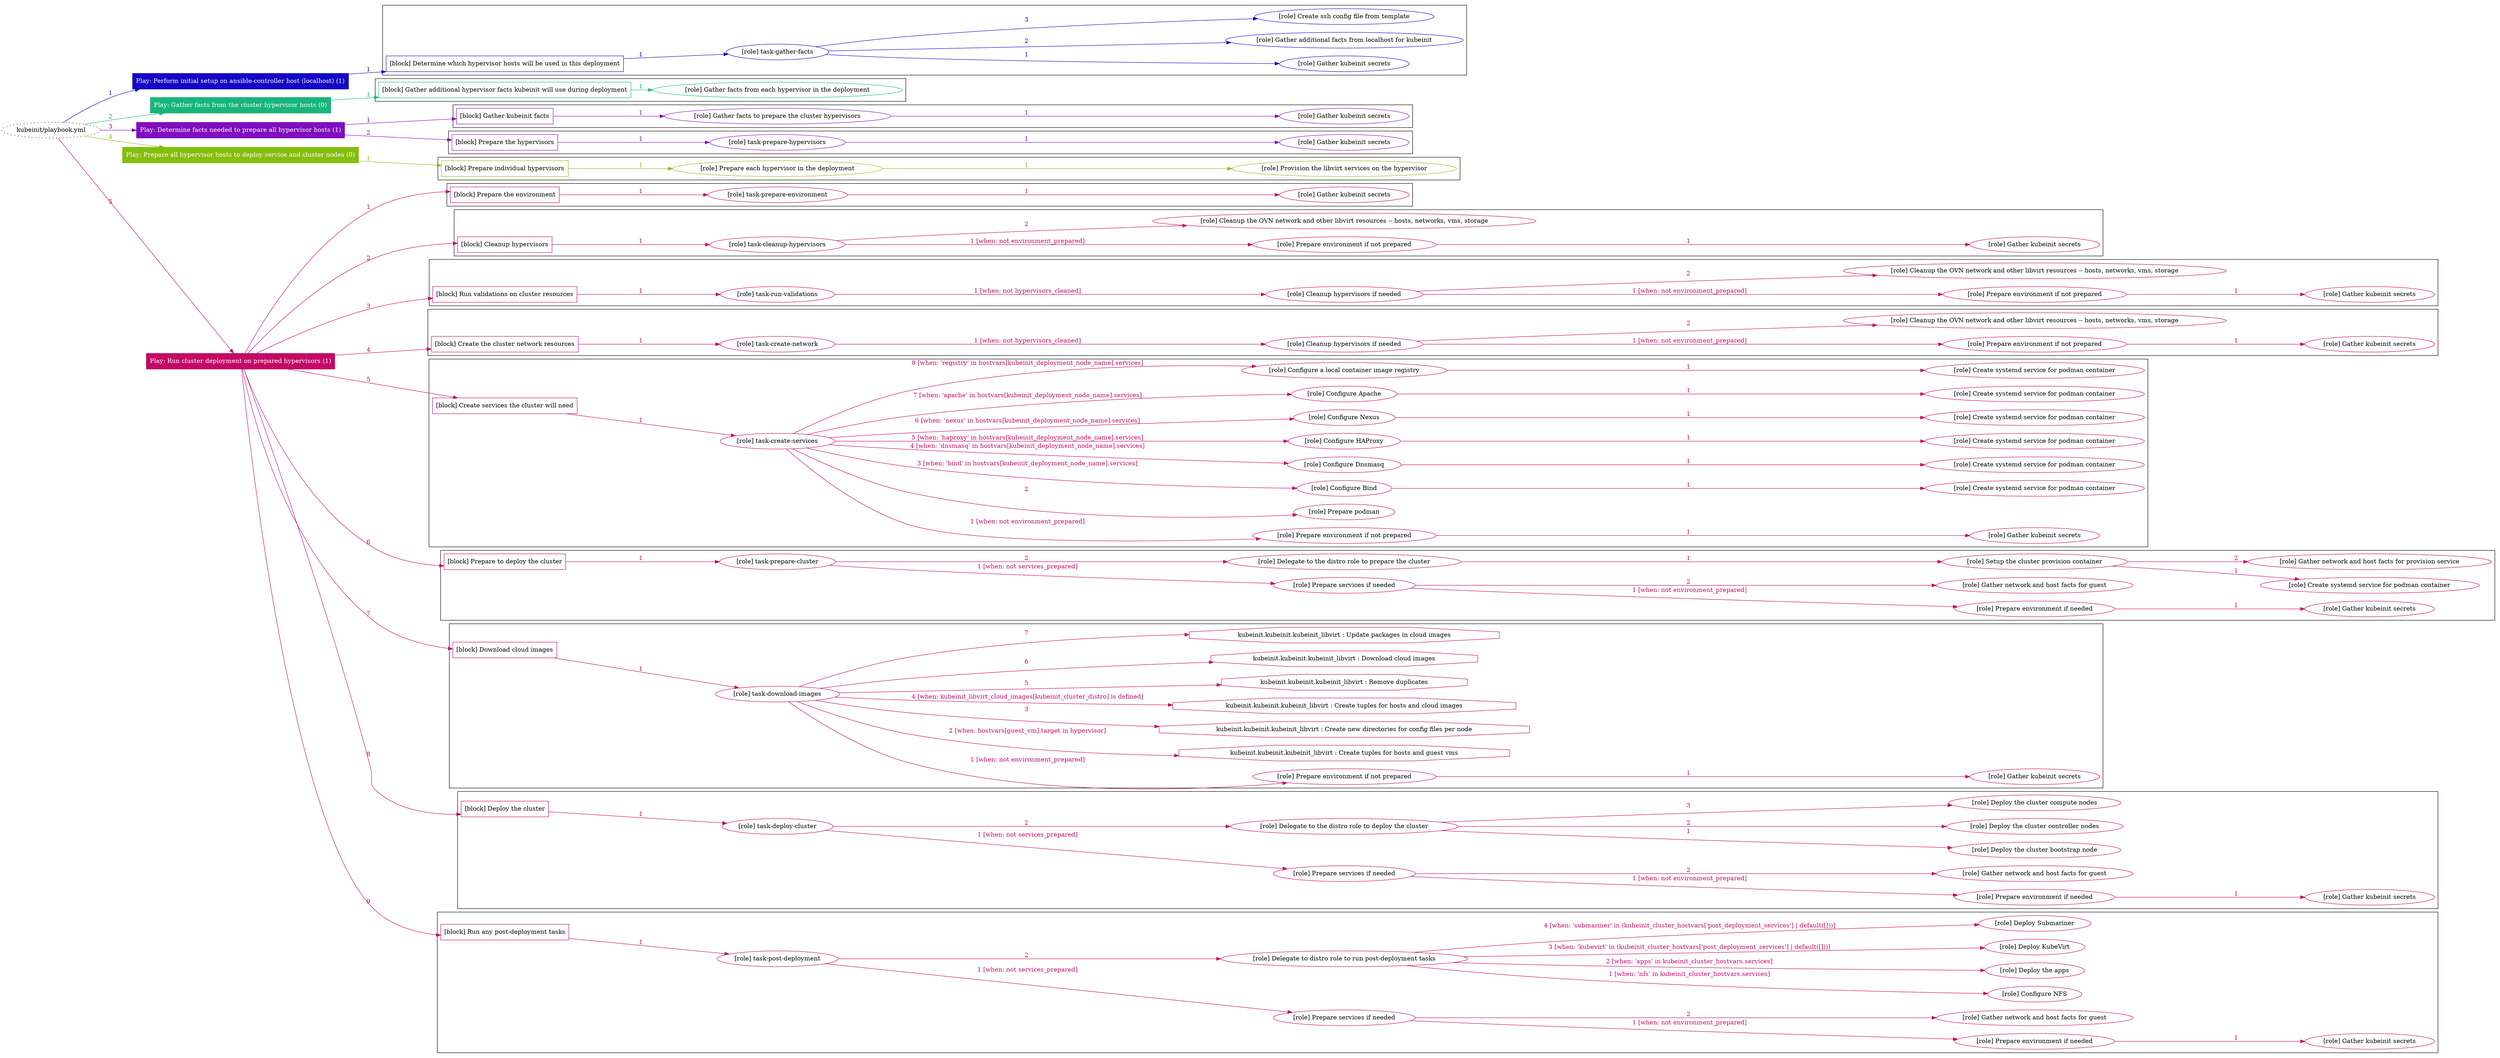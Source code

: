 digraph {
	graph [concentrate=true ordering=in rankdir=LR ratio=fill]
	edge [esep=5 sep=10]
	"kubeinit/playbook.yml" [URL="/home/runner/work/kubeinit/kubeinit/kubeinit/playbook.yml" id=playbook_40a19657 style=dotted]
	"kubeinit/playbook.yml" -> play_a4590451 [label="1 " color="#1207c5" fontcolor="#1207c5" id=edge_98bb81f8 labeltooltip="1 " tooltip="1 "]
	subgraph "Play: Perform initial setup on ansible-controller host (localhost) (1)" {
		play_a4590451 [label="Play: Perform initial setup on ansible-controller host (localhost) (1)" URL="/home/runner/work/kubeinit/kubeinit/kubeinit/playbook.yml" color="#1207c5" fontcolor="#ffffff" id=play_a4590451 shape=box style=filled tooltip=localhost]
		play_a4590451 -> block_a0f2fc9f [label=1 color="#1207c5" fontcolor="#1207c5" id=edge_ba34cebd labeltooltip=1 tooltip=1]
		subgraph cluster_block_a0f2fc9f {
			block_a0f2fc9f [label="[block] Determine which hypervisor hosts will be used in this deployment" URL="/home/runner/work/kubeinit/kubeinit/kubeinit/playbook.yml" color="#1207c5" id=block_a0f2fc9f labeltooltip="Determine which hypervisor hosts will be used in this deployment" shape=box tooltip="Determine which hypervisor hosts will be used in this deployment"]
			block_a0f2fc9f -> role_64688dc2 [label="1 " color="#1207c5" fontcolor="#1207c5" id=edge_9ceb36ce labeltooltip="1 " tooltip="1 "]
			subgraph "task-gather-facts" {
				role_64688dc2 [label="[role] task-gather-facts" URL="/home/runner/work/kubeinit/kubeinit/kubeinit/playbook.yml" color="#1207c5" id=role_64688dc2 tooltip="task-gather-facts"]
				role_64688dc2 -> role_5823ee56 [label="1 " color="#1207c5" fontcolor="#1207c5" id=edge_429eda4e labeltooltip="1 " tooltip="1 "]
				subgraph "Gather kubeinit secrets" {
					role_5823ee56 [label="[role] Gather kubeinit secrets" URL="/home/runner/.ansible/collections/ansible_collections/kubeinit/kubeinit/roles/kubeinit_prepare/tasks/build_hypervisors_group.yml" color="#1207c5" id=role_5823ee56 tooltip="Gather kubeinit secrets"]
				}
				role_64688dc2 -> role_ff05ad83 [label="2 " color="#1207c5" fontcolor="#1207c5" id=edge_1d941a3a labeltooltip="2 " tooltip="2 "]
				subgraph "Gather additional facts from localhost for kubeinit" {
					role_ff05ad83 [label="[role] Gather additional facts from localhost for kubeinit" URL="/home/runner/.ansible/collections/ansible_collections/kubeinit/kubeinit/roles/kubeinit_prepare/tasks/build_hypervisors_group.yml" color="#1207c5" id=role_ff05ad83 tooltip="Gather additional facts from localhost for kubeinit"]
				}
				role_64688dc2 -> role_20bbaef1 [label="3 " color="#1207c5" fontcolor="#1207c5" id=edge_65bd88c8 labeltooltip="3 " tooltip="3 "]
				subgraph "Create ssh config file from template" {
					role_20bbaef1 [label="[role] Create ssh config file from template" URL="/home/runner/.ansible/collections/ansible_collections/kubeinit/kubeinit/roles/kubeinit_prepare/tasks/build_hypervisors_group.yml" color="#1207c5" id=role_20bbaef1 tooltip="Create ssh config file from template"]
				}
			}
		}
	}
	"kubeinit/playbook.yml" -> play_74c18e89 [label="2 " color="#17b57b" fontcolor="#17b57b" id=edge_4fd3442b labeltooltip="2 " tooltip="2 "]
	subgraph "Play: Gather facts from the cluster hypervisor hosts (0)" {
		play_74c18e89 [label="Play: Gather facts from the cluster hypervisor hosts (0)" URL="/home/runner/work/kubeinit/kubeinit/kubeinit/playbook.yml" color="#17b57b" fontcolor="#ffffff" id=play_74c18e89 shape=box style=filled tooltip="Play: Gather facts from the cluster hypervisor hosts (0)"]
		play_74c18e89 -> block_4e9622eb [label=1 color="#17b57b" fontcolor="#17b57b" id=edge_e76629cf labeltooltip=1 tooltip=1]
		subgraph cluster_block_4e9622eb {
			block_4e9622eb [label="[block] Gather additional hypervisor facts kubeinit will use during deployment" URL="/home/runner/work/kubeinit/kubeinit/kubeinit/playbook.yml" color="#17b57b" id=block_4e9622eb labeltooltip="Gather additional hypervisor facts kubeinit will use during deployment" shape=box tooltip="Gather additional hypervisor facts kubeinit will use during deployment"]
			block_4e9622eb -> role_5277b201 [label="1 " color="#17b57b" fontcolor="#17b57b" id=edge_48d8f8b7 labeltooltip="1 " tooltip="1 "]
			subgraph "Gather facts from each hypervisor in the deployment" {
				role_5277b201 [label="[role] Gather facts from each hypervisor in the deployment" URL="/home/runner/work/kubeinit/kubeinit/kubeinit/playbook.yml" color="#17b57b" id=role_5277b201 tooltip="Gather facts from each hypervisor in the deployment"]
			}
		}
	}
	"kubeinit/playbook.yml" -> play_ce7a74df [label="3 " color="#7f0ebe" fontcolor="#7f0ebe" id=edge_f40573b5 labeltooltip="3 " tooltip="3 "]
	subgraph "Play: Determine facts needed to prepare all hypervisor hosts (1)" {
		play_ce7a74df [label="Play: Determine facts needed to prepare all hypervisor hosts (1)" URL="/home/runner/work/kubeinit/kubeinit/kubeinit/playbook.yml" color="#7f0ebe" fontcolor="#ffffff" id=play_ce7a74df shape=box style=filled tooltip=localhost]
		play_ce7a74df -> block_518c8d86 [label=1 color="#7f0ebe" fontcolor="#7f0ebe" id=edge_8ac1da9c labeltooltip=1 tooltip=1]
		subgraph cluster_block_518c8d86 {
			block_518c8d86 [label="[block] Gather kubeinit facts" URL="/home/runner/work/kubeinit/kubeinit/kubeinit/playbook.yml" color="#7f0ebe" id=block_518c8d86 labeltooltip="Gather kubeinit facts" shape=box tooltip="Gather kubeinit facts"]
			block_518c8d86 -> role_cee9851c [label="1 " color="#7f0ebe" fontcolor="#7f0ebe" id=edge_8a1cfc3e labeltooltip="1 " tooltip="1 "]
			subgraph "Gather facts to prepare the cluster hypervisors" {
				role_cee9851c [label="[role] Gather facts to prepare the cluster hypervisors" URL="/home/runner/work/kubeinit/kubeinit/kubeinit/playbook.yml" color="#7f0ebe" id=role_cee9851c tooltip="Gather facts to prepare the cluster hypervisors"]
				role_cee9851c -> role_165a0940 [label="1 " color="#7f0ebe" fontcolor="#7f0ebe" id=edge_57f91fa6 labeltooltip="1 " tooltip="1 "]
				subgraph "Gather kubeinit secrets" {
					role_165a0940 [label="[role] Gather kubeinit secrets" URL="/home/runner/.ansible/collections/ansible_collections/kubeinit/kubeinit/roles/kubeinit_prepare/tasks/gather_kubeinit_facts.yml" color="#7f0ebe" id=role_165a0940 tooltip="Gather kubeinit secrets"]
				}
			}
		}
		play_ce7a74df -> block_7d7844c1 [label=2 color="#7f0ebe" fontcolor="#7f0ebe" id=edge_8c52a275 labeltooltip=2 tooltip=2]
		subgraph cluster_block_7d7844c1 {
			block_7d7844c1 [label="[block] Prepare the hypervisors" URL="/home/runner/work/kubeinit/kubeinit/kubeinit/playbook.yml" color="#7f0ebe" id=block_7d7844c1 labeltooltip="Prepare the hypervisors" shape=box tooltip="Prepare the hypervisors"]
			block_7d7844c1 -> role_4efb8c16 [label="1 " color="#7f0ebe" fontcolor="#7f0ebe" id=edge_7ca2c74a labeltooltip="1 " tooltip="1 "]
			subgraph "task-prepare-hypervisors" {
				role_4efb8c16 [label="[role] task-prepare-hypervisors" URL="/home/runner/work/kubeinit/kubeinit/kubeinit/playbook.yml" color="#7f0ebe" id=role_4efb8c16 tooltip="task-prepare-hypervisors"]
				role_4efb8c16 -> role_5e6b4a0e [label="1 " color="#7f0ebe" fontcolor="#7f0ebe" id=edge_4d1426db labeltooltip="1 " tooltip="1 "]
				subgraph "Gather kubeinit secrets" {
					role_5e6b4a0e [label="[role] Gather kubeinit secrets" URL="/home/runner/.ansible/collections/ansible_collections/kubeinit/kubeinit/roles/kubeinit_prepare/tasks/gather_kubeinit_facts.yml" color="#7f0ebe" id=role_5e6b4a0e tooltip="Gather kubeinit secrets"]
				}
			}
		}
	}
	"kubeinit/playbook.yml" -> play_1cf62ae7 [label="4 " color="#85be0e" fontcolor="#85be0e" id=edge_cde757fa labeltooltip="4 " tooltip="4 "]
	subgraph "Play: Prepare all hypervisor hosts to deploy service and cluster nodes (0)" {
		play_1cf62ae7 [label="Play: Prepare all hypervisor hosts to deploy service and cluster nodes (0)" URL="/home/runner/work/kubeinit/kubeinit/kubeinit/playbook.yml" color="#85be0e" fontcolor="#ffffff" id=play_1cf62ae7 shape=box style=filled tooltip="Play: Prepare all hypervisor hosts to deploy service and cluster nodes (0)"]
		play_1cf62ae7 -> block_f5ca9b67 [label=1 color="#85be0e" fontcolor="#85be0e" id=edge_e6a75785 labeltooltip=1 tooltip=1]
		subgraph cluster_block_f5ca9b67 {
			block_f5ca9b67 [label="[block] Prepare individual hypervisors" URL="/home/runner/work/kubeinit/kubeinit/kubeinit/playbook.yml" color="#85be0e" id=block_f5ca9b67 labeltooltip="Prepare individual hypervisors" shape=box tooltip="Prepare individual hypervisors"]
			block_f5ca9b67 -> role_ba8c7760 [label="1 " color="#85be0e" fontcolor="#85be0e" id=edge_fcf71685 labeltooltip="1 " tooltip="1 "]
			subgraph "Prepare each hypervisor in the deployment" {
				role_ba8c7760 [label="[role] Prepare each hypervisor in the deployment" URL="/home/runner/work/kubeinit/kubeinit/kubeinit/playbook.yml" color="#85be0e" id=role_ba8c7760 tooltip="Prepare each hypervisor in the deployment"]
				role_ba8c7760 -> role_6b3df9b4 [label="1 " color="#85be0e" fontcolor="#85be0e" id=edge_4ff3c06d labeltooltip="1 " tooltip="1 "]
				subgraph "Provision the libvirt services on the hypervisor" {
					role_6b3df9b4 [label="[role] Provision the libvirt services on the hypervisor" URL="/home/runner/.ansible/collections/ansible_collections/kubeinit/kubeinit/roles/kubeinit_prepare/tasks/prepare_hypervisor.yml" color="#85be0e" id=role_6b3df9b4 tooltip="Provision the libvirt services on the hypervisor"]
				}
			}
		}
	}
	"kubeinit/playbook.yml" -> play_96d99c3e [label="5 " color="#c30966" fontcolor="#c30966" id=edge_a66164e7 labeltooltip="5 " tooltip="5 "]
	subgraph "Play: Run cluster deployment on prepared hypervisors (1)" {
		play_96d99c3e [label="Play: Run cluster deployment on prepared hypervisors (1)" URL="/home/runner/work/kubeinit/kubeinit/kubeinit/playbook.yml" color="#c30966" fontcolor="#ffffff" id=play_96d99c3e shape=box style=filled tooltip=localhost]
		play_96d99c3e -> block_6736d659 [label=1 color="#c30966" fontcolor="#c30966" id=edge_9b464122 labeltooltip=1 tooltip=1]
		subgraph cluster_block_6736d659 {
			block_6736d659 [label="[block] Prepare the environment" URL="/home/runner/work/kubeinit/kubeinit/kubeinit/playbook.yml" color="#c30966" id=block_6736d659 labeltooltip="Prepare the environment" shape=box tooltip="Prepare the environment"]
			block_6736d659 -> role_92f45354 [label="1 " color="#c30966" fontcolor="#c30966" id=edge_4bc0bd87 labeltooltip="1 " tooltip="1 "]
			subgraph "task-prepare-environment" {
				role_92f45354 [label="[role] task-prepare-environment" URL="/home/runner/work/kubeinit/kubeinit/kubeinit/playbook.yml" color="#c30966" id=role_92f45354 tooltip="task-prepare-environment"]
				role_92f45354 -> role_33265828 [label="1 " color="#c30966" fontcolor="#c30966" id=edge_3667984e labeltooltip="1 " tooltip="1 "]
				subgraph "Gather kubeinit secrets" {
					role_33265828 [label="[role] Gather kubeinit secrets" URL="/home/runner/.ansible/collections/ansible_collections/kubeinit/kubeinit/roles/kubeinit_prepare/tasks/gather_kubeinit_facts.yml" color="#c30966" id=role_33265828 tooltip="Gather kubeinit secrets"]
				}
			}
		}
		play_96d99c3e -> block_1da5608f [label=2 color="#c30966" fontcolor="#c30966" id=edge_3a3b8abc labeltooltip=2 tooltip=2]
		subgraph cluster_block_1da5608f {
			block_1da5608f [label="[block] Cleanup hypervisors" URL="/home/runner/work/kubeinit/kubeinit/kubeinit/playbook.yml" color="#c30966" id=block_1da5608f labeltooltip="Cleanup hypervisors" shape=box tooltip="Cleanup hypervisors"]
			block_1da5608f -> role_b8e6d13c [label="1 " color="#c30966" fontcolor="#c30966" id=edge_0697c66f labeltooltip="1 " tooltip="1 "]
			subgraph "task-cleanup-hypervisors" {
				role_b8e6d13c [label="[role] task-cleanup-hypervisors" URL="/home/runner/work/kubeinit/kubeinit/kubeinit/playbook.yml" color="#c30966" id=role_b8e6d13c tooltip="task-cleanup-hypervisors"]
				role_b8e6d13c -> role_2ba16ca2 [label="1 [when: not environment_prepared]" color="#c30966" fontcolor="#c30966" id=edge_59f3e466 labeltooltip="1 [when: not environment_prepared]" tooltip="1 [when: not environment_prepared]"]
				subgraph "Prepare environment if not prepared" {
					role_2ba16ca2 [label="[role] Prepare environment if not prepared" URL="/home/runner/.ansible/collections/ansible_collections/kubeinit/kubeinit/roles/kubeinit_prepare/tasks/cleanup_hypervisors.yml" color="#c30966" id=role_2ba16ca2 tooltip="Prepare environment if not prepared"]
					role_2ba16ca2 -> role_8222f141 [label="1 " color="#c30966" fontcolor="#c30966" id=edge_18b02a9b labeltooltip="1 " tooltip="1 "]
					subgraph "Gather kubeinit secrets" {
						role_8222f141 [label="[role] Gather kubeinit secrets" URL="/home/runner/.ansible/collections/ansible_collections/kubeinit/kubeinit/roles/kubeinit_prepare/tasks/gather_kubeinit_facts.yml" color="#c30966" id=role_8222f141 tooltip="Gather kubeinit secrets"]
					}
				}
				role_b8e6d13c -> role_bad69d72 [label="2 " color="#c30966" fontcolor="#c30966" id=edge_384c064e labeltooltip="2 " tooltip="2 "]
				subgraph "Cleanup the OVN network and other libvirt resources -- hosts, networks, vms, storage" {
					role_bad69d72 [label="[role] Cleanup the OVN network and other libvirt resources -- hosts, networks, vms, storage" URL="/home/runner/.ansible/collections/ansible_collections/kubeinit/kubeinit/roles/kubeinit_prepare/tasks/cleanup_hypervisors.yml" color="#c30966" id=role_bad69d72 tooltip="Cleanup the OVN network and other libvirt resources -- hosts, networks, vms, storage"]
				}
			}
		}
		play_96d99c3e -> block_d6525749 [label=3 color="#c30966" fontcolor="#c30966" id=edge_0990f50e labeltooltip=3 tooltip=3]
		subgraph cluster_block_d6525749 {
			block_d6525749 [label="[block] Run validations on cluster resources" URL="/home/runner/work/kubeinit/kubeinit/kubeinit/playbook.yml" color="#c30966" id=block_d6525749 labeltooltip="Run validations on cluster resources" shape=box tooltip="Run validations on cluster resources"]
			block_d6525749 -> role_b780c9b9 [label="1 " color="#c30966" fontcolor="#c30966" id=edge_a34b78b6 labeltooltip="1 " tooltip="1 "]
			subgraph "task-run-validations" {
				role_b780c9b9 [label="[role] task-run-validations" URL="/home/runner/work/kubeinit/kubeinit/kubeinit/playbook.yml" color="#c30966" id=role_b780c9b9 tooltip="task-run-validations"]
				role_b780c9b9 -> role_40e3533f [label="1 [when: not hypervisors_cleaned]" color="#c30966" fontcolor="#c30966" id=edge_08fc2dd5 labeltooltip="1 [when: not hypervisors_cleaned]" tooltip="1 [when: not hypervisors_cleaned]"]
				subgraph "Cleanup hypervisors if needed" {
					role_40e3533f [label="[role] Cleanup hypervisors if needed" URL="/home/runner/.ansible/collections/ansible_collections/kubeinit/kubeinit/roles/kubeinit_validations/tasks/main.yml" color="#c30966" id=role_40e3533f tooltip="Cleanup hypervisors if needed"]
					role_40e3533f -> role_dc96c1a4 [label="1 [when: not environment_prepared]" color="#c30966" fontcolor="#c30966" id=edge_eccd8810 labeltooltip="1 [when: not environment_prepared]" tooltip="1 [when: not environment_prepared]"]
					subgraph "Prepare environment if not prepared" {
						role_dc96c1a4 [label="[role] Prepare environment if not prepared" URL="/home/runner/.ansible/collections/ansible_collections/kubeinit/kubeinit/roles/kubeinit_prepare/tasks/cleanup_hypervisors.yml" color="#c30966" id=role_dc96c1a4 tooltip="Prepare environment if not prepared"]
						role_dc96c1a4 -> role_45f1cf90 [label="1 " color="#c30966" fontcolor="#c30966" id=edge_e8eb18d0 labeltooltip="1 " tooltip="1 "]
						subgraph "Gather kubeinit secrets" {
							role_45f1cf90 [label="[role] Gather kubeinit secrets" URL="/home/runner/.ansible/collections/ansible_collections/kubeinit/kubeinit/roles/kubeinit_prepare/tasks/gather_kubeinit_facts.yml" color="#c30966" id=role_45f1cf90 tooltip="Gather kubeinit secrets"]
						}
					}
					role_40e3533f -> role_782c6349 [label="2 " color="#c30966" fontcolor="#c30966" id=edge_8ab277b1 labeltooltip="2 " tooltip="2 "]
					subgraph "Cleanup the OVN network and other libvirt resources -- hosts, networks, vms, storage" {
						role_782c6349 [label="[role] Cleanup the OVN network and other libvirt resources -- hosts, networks, vms, storage" URL="/home/runner/.ansible/collections/ansible_collections/kubeinit/kubeinit/roles/kubeinit_prepare/tasks/cleanup_hypervisors.yml" color="#c30966" id=role_782c6349 tooltip="Cleanup the OVN network and other libvirt resources -- hosts, networks, vms, storage"]
					}
				}
			}
		}
		play_96d99c3e -> block_a2f14c55 [label=4 color="#c30966" fontcolor="#c30966" id=edge_554e8835 labeltooltip=4 tooltip=4]
		subgraph cluster_block_a2f14c55 {
			block_a2f14c55 [label="[block] Create the cluster network resources" URL="/home/runner/work/kubeinit/kubeinit/kubeinit/playbook.yml" color="#c30966" id=block_a2f14c55 labeltooltip="Create the cluster network resources" shape=box tooltip="Create the cluster network resources"]
			block_a2f14c55 -> role_c4bdb9d6 [label="1 " color="#c30966" fontcolor="#c30966" id=edge_340e3985 labeltooltip="1 " tooltip="1 "]
			subgraph "task-create-network" {
				role_c4bdb9d6 [label="[role] task-create-network" URL="/home/runner/work/kubeinit/kubeinit/kubeinit/playbook.yml" color="#c30966" id=role_c4bdb9d6 tooltip="task-create-network"]
				role_c4bdb9d6 -> role_44ff40bd [label="1 [when: not hypervisors_cleaned]" color="#c30966" fontcolor="#c30966" id=edge_1cd27ce3 labeltooltip="1 [when: not hypervisors_cleaned]" tooltip="1 [when: not hypervisors_cleaned]"]
				subgraph "Cleanup hypervisors if needed" {
					role_44ff40bd [label="[role] Cleanup hypervisors if needed" URL="/home/runner/.ansible/collections/ansible_collections/kubeinit/kubeinit/roles/kubeinit_libvirt/tasks/create_network.yml" color="#c30966" id=role_44ff40bd tooltip="Cleanup hypervisors if needed"]
					role_44ff40bd -> role_dc359783 [label="1 [when: not environment_prepared]" color="#c30966" fontcolor="#c30966" id=edge_88a5b5c5 labeltooltip="1 [when: not environment_prepared]" tooltip="1 [when: not environment_prepared]"]
					subgraph "Prepare environment if not prepared" {
						role_dc359783 [label="[role] Prepare environment if not prepared" URL="/home/runner/.ansible/collections/ansible_collections/kubeinit/kubeinit/roles/kubeinit_prepare/tasks/cleanup_hypervisors.yml" color="#c30966" id=role_dc359783 tooltip="Prepare environment if not prepared"]
						role_dc359783 -> role_e64c6870 [label="1 " color="#c30966" fontcolor="#c30966" id=edge_3751e199 labeltooltip="1 " tooltip="1 "]
						subgraph "Gather kubeinit secrets" {
							role_e64c6870 [label="[role] Gather kubeinit secrets" URL="/home/runner/.ansible/collections/ansible_collections/kubeinit/kubeinit/roles/kubeinit_prepare/tasks/gather_kubeinit_facts.yml" color="#c30966" id=role_e64c6870 tooltip="Gather kubeinit secrets"]
						}
					}
					role_44ff40bd -> role_af5946c8 [label="2 " color="#c30966" fontcolor="#c30966" id=edge_9e676c72 labeltooltip="2 " tooltip="2 "]
					subgraph "Cleanup the OVN network and other libvirt resources -- hosts, networks, vms, storage" {
						role_af5946c8 [label="[role] Cleanup the OVN network and other libvirt resources -- hosts, networks, vms, storage" URL="/home/runner/.ansible/collections/ansible_collections/kubeinit/kubeinit/roles/kubeinit_prepare/tasks/cleanup_hypervisors.yml" color="#c30966" id=role_af5946c8 tooltip="Cleanup the OVN network and other libvirt resources -- hosts, networks, vms, storage"]
					}
				}
			}
		}
		play_96d99c3e -> block_9326b50c [label=5 color="#c30966" fontcolor="#c30966" id=edge_6926548f labeltooltip=5 tooltip=5]
		subgraph cluster_block_9326b50c {
			block_9326b50c [label="[block] Create services the cluster will need" URL="/home/runner/work/kubeinit/kubeinit/kubeinit/playbook.yml" color="#c30966" id=block_9326b50c labeltooltip="Create services the cluster will need" shape=box tooltip="Create services the cluster will need"]
			block_9326b50c -> role_5de7a893 [label="1 " color="#c30966" fontcolor="#c30966" id=edge_0e09011a labeltooltip="1 " tooltip="1 "]
			subgraph "task-create-services" {
				role_5de7a893 [label="[role] task-create-services" URL="/home/runner/work/kubeinit/kubeinit/kubeinit/playbook.yml" color="#c30966" id=role_5de7a893 tooltip="task-create-services"]
				role_5de7a893 -> role_53c57b32 [label="1 [when: not environment_prepared]" color="#c30966" fontcolor="#c30966" id=edge_405e88f2 labeltooltip="1 [when: not environment_prepared]" tooltip="1 [when: not environment_prepared]"]
				subgraph "Prepare environment if not prepared" {
					role_53c57b32 [label="[role] Prepare environment if not prepared" URL="/home/runner/.ansible/collections/ansible_collections/kubeinit/kubeinit/roles/kubeinit_services/tasks/main.yml" color="#c30966" id=role_53c57b32 tooltip="Prepare environment if not prepared"]
					role_53c57b32 -> role_bc9298c4 [label="1 " color="#c30966" fontcolor="#c30966" id=edge_5600eb8e labeltooltip="1 " tooltip="1 "]
					subgraph "Gather kubeinit secrets" {
						role_bc9298c4 [label="[role] Gather kubeinit secrets" URL="/home/runner/.ansible/collections/ansible_collections/kubeinit/kubeinit/roles/kubeinit_prepare/tasks/gather_kubeinit_facts.yml" color="#c30966" id=role_bc9298c4 tooltip="Gather kubeinit secrets"]
					}
				}
				role_5de7a893 -> role_e96b7929 [label="2 " color="#c30966" fontcolor="#c30966" id=edge_758f724d labeltooltip="2 " tooltip="2 "]
				subgraph "Prepare podman" {
					role_e96b7929 [label="[role] Prepare podman" URL="/home/runner/.ansible/collections/ansible_collections/kubeinit/kubeinit/roles/kubeinit_services/tasks/00_create_service_pod.yml" color="#c30966" id=role_e96b7929 tooltip="Prepare podman"]
				}
				role_5de7a893 -> role_2cbb51da [label="3 [when: 'bind' in hostvars[kubeinit_deployment_node_name].services]" color="#c30966" fontcolor="#c30966" id=edge_7563b9df labeltooltip="3 [when: 'bind' in hostvars[kubeinit_deployment_node_name].services]" tooltip="3 [when: 'bind' in hostvars[kubeinit_deployment_node_name].services]"]
				subgraph "Configure Bind" {
					role_2cbb51da [label="[role] Configure Bind" URL="/home/runner/.ansible/collections/ansible_collections/kubeinit/kubeinit/roles/kubeinit_services/tasks/start_services_containers.yml" color="#c30966" id=role_2cbb51da tooltip="Configure Bind"]
					role_2cbb51da -> role_dd085259 [label="1 " color="#c30966" fontcolor="#c30966" id=edge_96e43d64 labeltooltip="1 " tooltip="1 "]
					subgraph "Create systemd service for podman container" {
						role_dd085259 [label="[role] Create systemd service for podman container" URL="/home/runner/.ansible/collections/ansible_collections/kubeinit/kubeinit/roles/kubeinit_bind/tasks/main.yml" color="#c30966" id=role_dd085259 tooltip="Create systemd service for podman container"]
					}
				}
				role_5de7a893 -> role_cd5675fc [label="4 [when: 'dnsmasq' in hostvars[kubeinit_deployment_node_name].services]" color="#c30966" fontcolor="#c30966" id=edge_cb4d78e1 labeltooltip="4 [when: 'dnsmasq' in hostvars[kubeinit_deployment_node_name].services]" tooltip="4 [when: 'dnsmasq' in hostvars[kubeinit_deployment_node_name].services]"]
				subgraph "Configure Dnsmasq" {
					role_cd5675fc [label="[role] Configure Dnsmasq" URL="/home/runner/.ansible/collections/ansible_collections/kubeinit/kubeinit/roles/kubeinit_services/tasks/start_services_containers.yml" color="#c30966" id=role_cd5675fc tooltip="Configure Dnsmasq"]
					role_cd5675fc -> role_f7a49485 [label="1 " color="#c30966" fontcolor="#c30966" id=edge_a2ea1186 labeltooltip="1 " tooltip="1 "]
					subgraph "Create systemd service for podman container" {
						role_f7a49485 [label="[role] Create systemd service for podman container" URL="/home/runner/.ansible/collections/ansible_collections/kubeinit/kubeinit/roles/kubeinit_dnsmasq/tasks/main.yml" color="#c30966" id=role_f7a49485 tooltip="Create systemd service for podman container"]
					}
				}
				role_5de7a893 -> role_db52d72d [label="5 [when: 'haproxy' in hostvars[kubeinit_deployment_node_name].services]" color="#c30966" fontcolor="#c30966" id=edge_4e15e54f labeltooltip="5 [when: 'haproxy' in hostvars[kubeinit_deployment_node_name].services]" tooltip="5 [when: 'haproxy' in hostvars[kubeinit_deployment_node_name].services]"]
				subgraph "Configure HAProxy" {
					role_db52d72d [label="[role] Configure HAProxy" URL="/home/runner/.ansible/collections/ansible_collections/kubeinit/kubeinit/roles/kubeinit_services/tasks/start_services_containers.yml" color="#c30966" id=role_db52d72d tooltip="Configure HAProxy"]
					role_db52d72d -> role_774db8de [label="1 " color="#c30966" fontcolor="#c30966" id=edge_a53da5e1 labeltooltip="1 " tooltip="1 "]
					subgraph "Create systemd service for podman container" {
						role_774db8de [label="[role] Create systemd service for podman container" URL="/home/runner/.ansible/collections/ansible_collections/kubeinit/kubeinit/roles/kubeinit_haproxy/tasks/main.yml" color="#c30966" id=role_774db8de tooltip="Create systemd service for podman container"]
					}
				}
				role_5de7a893 -> role_588d5acc [label="6 [when: 'nexus' in hostvars[kubeinit_deployment_node_name].services]" color="#c30966" fontcolor="#c30966" id=edge_3bc3916a labeltooltip="6 [when: 'nexus' in hostvars[kubeinit_deployment_node_name].services]" tooltip="6 [when: 'nexus' in hostvars[kubeinit_deployment_node_name].services]"]
				subgraph "Configure Nexus" {
					role_588d5acc [label="[role] Configure Nexus" URL="/home/runner/.ansible/collections/ansible_collections/kubeinit/kubeinit/roles/kubeinit_services/tasks/start_services_containers.yml" color="#c30966" id=role_588d5acc tooltip="Configure Nexus"]
					role_588d5acc -> role_5cc21962 [label="1 " color="#c30966" fontcolor="#c30966" id=edge_0e688407 labeltooltip="1 " tooltip="1 "]
					subgraph "Create systemd service for podman container" {
						role_5cc21962 [label="[role] Create systemd service for podman container" URL="/home/runner/.ansible/collections/ansible_collections/kubeinit/kubeinit/roles/kubeinit_nexus/tasks/main.yml" color="#c30966" id=role_5cc21962 tooltip="Create systemd service for podman container"]
					}
				}
				role_5de7a893 -> role_cada319b [label="7 [when: 'apache' in hostvars[kubeinit_deployment_node_name].services]" color="#c30966" fontcolor="#c30966" id=edge_4938657b labeltooltip="7 [when: 'apache' in hostvars[kubeinit_deployment_node_name].services]" tooltip="7 [when: 'apache' in hostvars[kubeinit_deployment_node_name].services]"]
				subgraph "Configure Apache" {
					role_cada319b [label="[role] Configure Apache" URL="/home/runner/.ansible/collections/ansible_collections/kubeinit/kubeinit/roles/kubeinit_services/tasks/start_services_containers.yml" color="#c30966" id=role_cada319b tooltip="Configure Apache"]
					role_cada319b -> role_20abc5ca [label="1 " color="#c30966" fontcolor="#c30966" id=edge_a4b30cd1 labeltooltip="1 " tooltip="1 "]
					subgraph "Create systemd service for podman container" {
						role_20abc5ca [label="[role] Create systemd service for podman container" URL="/home/runner/.ansible/collections/ansible_collections/kubeinit/kubeinit/roles/kubeinit_apache/tasks/main.yml" color="#c30966" id=role_20abc5ca tooltip="Create systemd service for podman container"]
					}
				}
				role_5de7a893 -> role_312d5e7d [label="8 [when: 'registry' in hostvars[kubeinit_deployment_node_name].services]" color="#c30966" fontcolor="#c30966" id=edge_19246d0c labeltooltip="8 [when: 'registry' in hostvars[kubeinit_deployment_node_name].services]" tooltip="8 [when: 'registry' in hostvars[kubeinit_deployment_node_name].services]"]
				subgraph "Configure a local container image registry" {
					role_312d5e7d [label="[role] Configure a local container image registry" URL="/home/runner/.ansible/collections/ansible_collections/kubeinit/kubeinit/roles/kubeinit_services/tasks/start_services_containers.yml" color="#c30966" id=role_312d5e7d tooltip="Configure a local container image registry"]
					role_312d5e7d -> role_c99c974f [label="1 " color="#c30966" fontcolor="#c30966" id=edge_aa74e263 labeltooltip="1 " tooltip="1 "]
					subgraph "Create systemd service for podman container" {
						role_c99c974f [label="[role] Create systemd service for podman container" URL="/home/runner/.ansible/collections/ansible_collections/kubeinit/kubeinit/roles/kubeinit_registry/tasks/main.yml" color="#c30966" id=role_c99c974f tooltip="Create systemd service for podman container"]
					}
				}
			}
		}
		play_96d99c3e -> block_27c4ecd9 [label=6 color="#c30966" fontcolor="#c30966" id=edge_a6dd493e labeltooltip=6 tooltip=6]
		subgraph cluster_block_27c4ecd9 {
			block_27c4ecd9 [label="[block] Prepare to deploy the cluster" URL="/home/runner/work/kubeinit/kubeinit/kubeinit/playbook.yml" color="#c30966" id=block_27c4ecd9 labeltooltip="Prepare to deploy the cluster" shape=box tooltip="Prepare to deploy the cluster"]
			block_27c4ecd9 -> role_f75d2688 [label="1 " color="#c30966" fontcolor="#c30966" id=edge_c922fc1d labeltooltip="1 " tooltip="1 "]
			subgraph "task-prepare-cluster" {
				role_f75d2688 [label="[role] task-prepare-cluster" URL="/home/runner/work/kubeinit/kubeinit/kubeinit/playbook.yml" color="#c30966" id=role_f75d2688 tooltip="task-prepare-cluster"]
				role_f75d2688 -> role_8f5e4965 [label="1 [when: not services_prepared]" color="#c30966" fontcolor="#c30966" id=edge_6e5a2547 labeltooltip="1 [when: not services_prepared]" tooltip="1 [when: not services_prepared]"]
				subgraph "Prepare services if needed" {
					role_8f5e4965 [label="[role] Prepare services if needed" URL="/home/runner/.ansible/collections/ansible_collections/kubeinit/kubeinit/roles/kubeinit_prepare/tasks/prepare_cluster.yml" color="#c30966" id=role_8f5e4965 tooltip="Prepare services if needed"]
					role_8f5e4965 -> role_89d25b1e [label="1 [when: not environment_prepared]" color="#c30966" fontcolor="#c30966" id=edge_361e563c labeltooltip="1 [when: not environment_prepared]" tooltip="1 [when: not environment_prepared]"]
					subgraph "Prepare environment if needed" {
						role_89d25b1e [label="[role] Prepare environment if needed" URL="/home/runner/.ansible/collections/ansible_collections/kubeinit/kubeinit/roles/kubeinit_services/tasks/prepare_services.yml" color="#c30966" id=role_89d25b1e tooltip="Prepare environment if needed"]
						role_89d25b1e -> role_26cca414 [label="1 " color="#c30966" fontcolor="#c30966" id=edge_6cfa0cb9 labeltooltip="1 " tooltip="1 "]
						subgraph "Gather kubeinit secrets" {
							role_26cca414 [label="[role] Gather kubeinit secrets" URL="/home/runner/.ansible/collections/ansible_collections/kubeinit/kubeinit/roles/kubeinit_prepare/tasks/gather_kubeinit_facts.yml" color="#c30966" id=role_26cca414 tooltip="Gather kubeinit secrets"]
						}
					}
					role_8f5e4965 -> role_d641fa38 [label="2 " color="#c30966" fontcolor="#c30966" id=edge_c23f5dc9 labeltooltip="2 " tooltip="2 "]
					subgraph "Gather network and host facts for guest" {
						role_d641fa38 [label="[role] Gather network and host facts for guest" URL="/home/runner/.ansible/collections/ansible_collections/kubeinit/kubeinit/roles/kubeinit_services/tasks/prepare_services.yml" color="#c30966" id=role_d641fa38 tooltip="Gather network and host facts for guest"]
					}
				}
				role_f75d2688 -> role_b54e9492 [label="2 " color="#c30966" fontcolor="#c30966" id=edge_5b3944e9 labeltooltip="2 " tooltip="2 "]
				subgraph "Delegate to the distro role to prepare the cluster" {
					role_b54e9492 [label="[role] Delegate to the distro role to prepare the cluster" URL="/home/runner/.ansible/collections/ansible_collections/kubeinit/kubeinit/roles/kubeinit_prepare/tasks/prepare_cluster.yml" color="#c30966" id=role_b54e9492 tooltip="Delegate to the distro role to prepare the cluster"]
					role_b54e9492 -> role_43039c4e [label="1 " color="#c30966" fontcolor="#c30966" id=edge_627a4062 labeltooltip="1 " tooltip="1 "]
					subgraph "Setup the cluster provision container" {
						role_43039c4e [label="[role] Setup the cluster provision container" URL="/home/runner/.ansible/collections/ansible_collections/kubeinit/kubeinit/roles/kubeinit_okd/tasks/prepare_cluster.yml" color="#c30966" id=role_43039c4e tooltip="Setup the cluster provision container"]
						role_43039c4e -> role_58efb0ef [label="1 " color="#c30966" fontcolor="#c30966" id=edge_696cf99e labeltooltip="1 " tooltip="1 "]
						subgraph "Create systemd service for podman container" {
							role_58efb0ef [label="[role] Create systemd service for podman container" URL="/home/runner/.ansible/collections/ansible_collections/kubeinit/kubeinit/roles/kubeinit_services/tasks/create_provision_container.yml" color="#c30966" id=role_58efb0ef tooltip="Create systemd service for podman container"]
						}
						role_43039c4e -> role_9b6d559b [label="2 " color="#c30966" fontcolor="#c30966" id=edge_37ff52db labeltooltip="2 " tooltip="2 "]
						subgraph "Gather network and host facts for provision service" {
							role_9b6d559b [label="[role] Gather network and host facts for provision service" URL="/home/runner/.ansible/collections/ansible_collections/kubeinit/kubeinit/roles/kubeinit_services/tasks/create_provision_container.yml" color="#c30966" id=role_9b6d559b tooltip="Gather network and host facts for provision service"]
						}
					}
				}
			}
		}
		play_96d99c3e -> block_517015a1 [label=7 color="#c30966" fontcolor="#c30966" id=edge_3769c17a labeltooltip=7 tooltip=7]
		subgraph cluster_block_517015a1 {
			block_517015a1 [label="[block] Download cloud images" URL="/home/runner/work/kubeinit/kubeinit/kubeinit/playbook.yml" color="#c30966" id=block_517015a1 labeltooltip="Download cloud images" shape=box tooltip="Download cloud images"]
			block_517015a1 -> role_0d0dfd61 [label="1 " color="#c30966" fontcolor="#c30966" id=edge_375706d4 labeltooltip="1 " tooltip="1 "]
			subgraph "task-download-images" {
				role_0d0dfd61 [label="[role] task-download-images" URL="/home/runner/work/kubeinit/kubeinit/kubeinit/playbook.yml" color="#c30966" id=role_0d0dfd61 tooltip="task-download-images"]
				role_0d0dfd61 -> role_e561c68a [label="1 [when: not environment_prepared]" color="#c30966" fontcolor="#c30966" id=edge_d5f7ded7 labeltooltip="1 [when: not environment_prepared]" tooltip="1 [when: not environment_prepared]"]
				subgraph "Prepare environment if not prepared" {
					role_e561c68a [label="[role] Prepare environment if not prepared" URL="/home/runner/.ansible/collections/ansible_collections/kubeinit/kubeinit/roles/kubeinit_libvirt/tasks/download_cloud_images.yml" color="#c30966" id=role_e561c68a tooltip="Prepare environment if not prepared"]
					role_e561c68a -> role_5d1b31c3 [label="1 " color="#c30966" fontcolor="#c30966" id=edge_bb664064 labeltooltip="1 " tooltip="1 "]
					subgraph "Gather kubeinit secrets" {
						role_5d1b31c3 [label="[role] Gather kubeinit secrets" URL="/home/runner/.ansible/collections/ansible_collections/kubeinit/kubeinit/roles/kubeinit_prepare/tasks/gather_kubeinit_facts.yml" color="#c30966" id=role_5d1b31c3 tooltip="Gather kubeinit secrets"]
					}
				}
				task_f9c68913 [label="kubeinit.kubeinit.kubeinit_libvirt : Create tuples for hosts and guest vms" URL="/home/runner/.ansible/collections/ansible_collections/kubeinit/kubeinit/roles/kubeinit_libvirt/tasks/download_cloud_images.yml" color="#c30966" id=task_f9c68913 shape=octagon tooltip="kubeinit.kubeinit.kubeinit_libvirt : Create tuples for hosts and guest vms"]
				role_0d0dfd61 -> task_f9c68913 [label="2 [when: hostvars[guest_vm].target in hypervisor]" color="#c30966" fontcolor="#c30966" id=edge_b59c902f labeltooltip="2 [when: hostvars[guest_vm].target in hypervisor]" tooltip="2 [when: hostvars[guest_vm].target in hypervisor]"]
				task_96c3daab [label="kubeinit.kubeinit.kubeinit_libvirt : Create new directories for config files per node" URL="/home/runner/.ansible/collections/ansible_collections/kubeinit/kubeinit/roles/kubeinit_libvirt/tasks/download_cloud_images.yml" color="#c30966" id=task_96c3daab shape=octagon tooltip="kubeinit.kubeinit.kubeinit_libvirt : Create new directories for config files per node"]
				role_0d0dfd61 -> task_96c3daab [label="3 " color="#c30966" fontcolor="#c30966" id=edge_55811393 labeltooltip="3 " tooltip="3 "]
				task_ebc17c11 [label="kubeinit.kubeinit.kubeinit_libvirt : Create tuples for hosts and cloud images" URL="/home/runner/.ansible/collections/ansible_collections/kubeinit/kubeinit/roles/kubeinit_libvirt/tasks/download_cloud_images.yml" color="#c30966" id=task_ebc17c11 shape=octagon tooltip="kubeinit.kubeinit.kubeinit_libvirt : Create tuples for hosts and cloud images"]
				role_0d0dfd61 -> task_ebc17c11 [label="4 [when: kubeinit_libvirt_cloud_images[kubeinit_cluster_distro] is defined]" color="#c30966" fontcolor="#c30966" id=edge_809e30f2 labeltooltip="4 [when: kubeinit_libvirt_cloud_images[kubeinit_cluster_distro] is defined]" tooltip="4 [when: kubeinit_libvirt_cloud_images[kubeinit_cluster_distro] is defined]"]
				task_1ee3da59 [label="kubeinit.kubeinit.kubeinit_libvirt : Remove duplicates" URL="/home/runner/.ansible/collections/ansible_collections/kubeinit/kubeinit/roles/kubeinit_libvirt/tasks/download_cloud_images.yml" color="#c30966" id=task_1ee3da59 shape=octagon tooltip="kubeinit.kubeinit.kubeinit_libvirt : Remove duplicates"]
				role_0d0dfd61 -> task_1ee3da59 [label="5 " color="#c30966" fontcolor="#c30966" id=edge_fb52fa32 labeltooltip="5 " tooltip="5 "]
				task_47219acc [label="kubeinit.kubeinit.kubeinit_libvirt : Download cloud images" URL="/home/runner/.ansible/collections/ansible_collections/kubeinit/kubeinit/roles/kubeinit_libvirt/tasks/download_cloud_images.yml" color="#c30966" id=task_47219acc shape=octagon tooltip="kubeinit.kubeinit.kubeinit_libvirt : Download cloud images"]
				role_0d0dfd61 -> task_47219acc [label="6 " color="#c30966" fontcolor="#c30966" id=edge_9d4205ab labeltooltip="6 " tooltip="6 "]
				task_a554e02b [label="kubeinit.kubeinit.kubeinit_libvirt : Update packages in cloud images" URL="/home/runner/.ansible/collections/ansible_collections/kubeinit/kubeinit/roles/kubeinit_libvirt/tasks/download_cloud_images.yml" color="#c30966" id=task_a554e02b shape=octagon tooltip="kubeinit.kubeinit.kubeinit_libvirt : Update packages in cloud images"]
				role_0d0dfd61 -> task_a554e02b [label="7 " color="#c30966" fontcolor="#c30966" id=edge_ee17c4be labeltooltip="7 " tooltip="7 "]
			}
		}
		play_96d99c3e -> block_7a13539e [label=8 color="#c30966" fontcolor="#c30966" id=edge_cb2c2f53 labeltooltip=8 tooltip=8]
		subgraph cluster_block_7a13539e {
			block_7a13539e [label="[block] Deploy the cluster" URL="/home/runner/work/kubeinit/kubeinit/kubeinit/playbook.yml" color="#c30966" id=block_7a13539e labeltooltip="Deploy the cluster" shape=box tooltip="Deploy the cluster"]
			block_7a13539e -> role_6064fcdd [label="1 " color="#c30966" fontcolor="#c30966" id=edge_56edad35 labeltooltip="1 " tooltip="1 "]
			subgraph "task-deploy-cluster" {
				role_6064fcdd [label="[role] task-deploy-cluster" URL="/home/runner/work/kubeinit/kubeinit/kubeinit/playbook.yml" color="#c30966" id=role_6064fcdd tooltip="task-deploy-cluster"]
				role_6064fcdd -> role_69b54c2f [label="1 [when: not services_prepared]" color="#c30966" fontcolor="#c30966" id=edge_6de3fc1f labeltooltip="1 [when: not services_prepared]" tooltip="1 [when: not services_prepared]"]
				subgraph "Prepare services if needed" {
					role_69b54c2f [label="[role] Prepare services if needed" URL="/home/runner/.ansible/collections/ansible_collections/kubeinit/kubeinit/roles/kubeinit_prepare/tasks/deploy_cluster.yml" color="#c30966" id=role_69b54c2f tooltip="Prepare services if needed"]
					role_69b54c2f -> role_a85aa7d4 [label="1 [when: not environment_prepared]" color="#c30966" fontcolor="#c30966" id=edge_991fea68 labeltooltip="1 [when: not environment_prepared]" tooltip="1 [when: not environment_prepared]"]
					subgraph "Prepare environment if needed" {
						role_a85aa7d4 [label="[role] Prepare environment if needed" URL="/home/runner/.ansible/collections/ansible_collections/kubeinit/kubeinit/roles/kubeinit_services/tasks/prepare_services.yml" color="#c30966" id=role_a85aa7d4 tooltip="Prepare environment if needed"]
						role_a85aa7d4 -> role_1daf0ff3 [label="1 " color="#c30966" fontcolor="#c30966" id=edge_4c3940b6 labeltooltip="1 " tooltip="1 "]
						subgraph "Gather kubeinit secrets" {
							role_1daf0ff3 [label="[role] Gather kubeinit secrets" URL="/home/runner/.ansible/collections/ansible_collections/kubeinit/kubeinit/roles/kubeinit_prepare/tasks/gather_kubeinit_facts.yml" color="#c30966" id=role_1daf0ff3 tooltip="Gather kubeinit secrets"]
						}
					}
					role_69b54c2f -> role_315c652e [label="2 " color="#c30966" fontcolor="#c30966" id=edge_143b47e9 labeltooltip="2 " tooltip="2 "]
					subgraph "Gather network and host facts for guest" {
						role_315c652e [label="[role] Gather network and host facts for guest" URL="/home/runner/.ansible/collections/ansible_collections/kubeinit/kubeinit/roles/kubeinit_services/tasks/prepare_services.yml" color="#c30966" id=role_315c652e tooltip="Gather network and host facts for guest"]
					}
				}
				role_6064fcdd -> role_db8250bf [label="2 " color="#c30966" fontcolor="#c30966" id=edge_4291ba62 labeltooltip="2 " tooltip="2 "]
				subgraph "Delegate to the distro role to deploy the cluster" {
					role_db8250bf [label="[role] Delegate to the distro role to deploy the cluster" URL="/home/runner/.ansible/collections/ansible_collections/kubeinit/kubeinit/roles/kubeinit_prepare/tasks/deploy_cluster.yml" color="#c30966" id=role_db8250bf tooltip="Delegate to the distro role to deploy the cluster"]
					role_db8250bf -> role_f1274266 [label="1 " color="#c30966" fontcolor="#c30966" id=edge_56b3f5fe labeltooltip="1 " tooltip="1 "]
					subgraph "Deploy the cluster bootstrap node" {
						role_f1274266 [label="[role] Deploy the cluster bootstrap node" URL="/home/runner/.ansible/collections/ansible_collections/kubeinit/kubeinit/roles/kubeinit_okd/tasks/main.yml" color="#c30966" id=role_f1274266 tooltip="Deploy the cluster bootstrap node"]
					}
					role_db8250bf -> role_65dbacfc [label="2 " color="#c30966" fontcolor="#c30966" id=edge_cba7a8b3 labeltooltip="2 " tooltip="2 "]
					subgraph "Deploy the cluster controller nodes" {
						role_65dbacfc [label="[role] Deploy the cluster controller nodes" URL="/home/runner/.ansible/collections/ansible_collections/kubeinit/kubeinit/roles/kubeinit_okd/tasks/main.yml" color="#c30966" id=role_65dbacfc tooltip="Deploy the cluster controller nodes"]
					}
					role_db8250bf -> role_1d2b84d2 [label="3 " color="#c30966" fontcolor="#c30966" id=edge_4ac50447 labeltooltip="3 " tooltip="3 "]
					subgraph "Deploy the cluster compute nodes" {
						role_1d2b84d2 [label="[role] Deploy the cluster compute nodes" URL="/home/runner/.ansible/collections/ansible_collections/kubeinit/kubeinit/roles/kubeinit_okd/tasks/main.yml" color="#c30966" id=role_1d2b84d2 tooltip="Deploy the cluster compute nodes"]
					}
				}
			}
		}
		play_96d99c3e -> block_0a88060d [label=9 color="#c30966" fontcolor="#c30966" id=edge_f0601614 labeltooltip=9 tooltip=9]
		subgraph cluster_block_0a88060d {
			block_0a88060d [label="[block] Run any post-deployment tasks" URL="/home/runner/work/kubeinit/kubeinit/kubeinit/playbook.yml" color="#c30966" id=block_0a88060d labeltooltip="Run any post-deployment tasks" shape=box tooltip="Run any post-deployment tasks"]
			block_0a88060d -> role_dd64a689 [label="1 " color="#c30966" fontcolor="#c30966" id=edge_ee927ea1 labeltooltip="1 " tooltip="1 "]
			subgraph "task-post-deployment" {
				role_dd64a689 [label="[role] task-post-deployment" URL="/home/runner/work/kubeinit/kubeinit/kubeinit/playbook.yml" color="#c30966" id=role_dd64a689 tooltip="task-post-deployment"]
				role_dd64a689 -> role_3ab96e9d [label="1 [when: not services_prepared]" color="#c30966" fontcolor="#c30966" id=edge_6e2eca69 labeltooltip="1 [when: not services_prepared]" tooltip="1 [when: not services_prepared]"]
				subgraph "Prepare services if needed" {
					role_3ab96e9d [label="[role] Prepare services if needed" URL="/home/runner/.ansible/collections/ansible_collections/kubeinit/kubeinit/roles/kubeinit_prepare/tasks/post_deployment.yml" color="#c30966" id=role_3ab96e9d tooltip="Prepare services if needed"]
					role_3ab96e9d -> role_f380959c [label="1 [when: not environment_prepared]" color="#c30966" fontcolor="#c30966" id=edge_097bcbca labeltooltip="1 [when: not environment_prepared]" tooltip="1 [when: not environment_prepared]"]
					subgraph "Prepare environment if needed" {
						role_f380959c [label="[role] Prepare environment if needed" URL="/home/runner/.ansible/collections/ansible_collections/kubeinit/kubeinit/roles/kubeinit_services/tasks/prepare_services.yml" color="#c30966" id=role_f380959c tooltip="Prepare environment if needed"]
						role_f380959c -> role_59588a84 [label="1 " color="#c30966" fontcolor="#c30966" id=edge_17bf6090 labeltooltip="1 " tooltip="1 "]
						subgraph "Gather kubeinit secrets" {
							role_59588a84 [label="[role] Gather kubeinit secrets" URL="/home/runner/.ansible/collections/ansible_collections/kubeinit/kubeinit/roles/kubeinit_prepare/tasks/gather_kubeinit_facts.yml" color="#c30966" id=role_59588a84 tooltip="Gather kubeinit secrets"]
						}
					}
					role_3ab96e9d -> role_6f88ce8b [label="2 " color="#c30966" fontcolor="#c30966" id=edge_23cff401 labeltooltip="2 " tooltip="2 "]
					subgraph "Gather network and host facts for guest" {
						role_6f88ce8b [label="[role] Gather network and host facts for guest" URL="/home/runner/.ansible/collections/ansible_collections/kubeinit/kubeinit/roles/kubeinit_services/tasks/prepare_services.yml" color="#c30966" id=role_6f88ce8b tooltip="Gather network and host facts for guest"]
					}
				}
				role_dd64a689 -> role_4486a37a [label="2 " color="#c30966" fontcolor="#c30966" id=edge_1b8add8a labeltooltip="2 " tooltip="2 "]
				subgraph "Delegate to distro role to run post-deployment tasks" {
					role_4486a37a [label="[role] Delegate to distro role to run post-deployment tasks" URL="/home/runner/.ansible/collections/ansible_collections/kubeinit/kubeinit/roles/kubeinit_prepare/tasks/post_deployment.yml" color="#c30966" id=role_4486a37a tooltip="Delegate to distro role to run post-deployment tasks"]
					role_4486a37a -> role_46c2f37f [label="1 [when: 'nfs' in kubeinit_cluster_hostvars.services]" color="#c30966" fontcolor="#c30966" id=edge_47efff4c labeltooltip="1 [when: 'nfs' in kubeinit_cluster_hostvars.services]" tooltip="1 [when: 'nfs' in kubeinit_cluster_hostvars.services]"]
					subgraph "Configure NFS" {
						role_46c2f37f [label="[role] Configure NFS" URL="/home/runner/.ansible/collections/ansible_collections/kubeinit/kubeinit/roles/kubeinit_okd/tasks/post_deployment_tasks.yml" color="#c30966" id=role_46c2f37f tooltip="Configure NFS"]
					}
					role_4486a37a -> role_ed775825 [label="2 [when: 'apps' in kubeinit_cluster_hostvars.services]" color="#c30966" fontcolor="#c30966" id=edge_332fafb8 labeltooltip="2 [when: 'apps' in kubeinit_cluster_hostvars.services]" tooltip="2 [when: 'apps' in kubeinit_cluster_hostvars.services]"]
					subgraph "Deploy the apps" {
						role_ed775825 [label="[role] Deploy the apps" URL="/home/runner/.ansible/collections/ansible_collections/kubeinit/kubeinit/roles/kubeinit_okd/tasks/post_deployment_tasks.yml" color="#c30966" id=role_ed775825 tooltip="Deploy the apps"]
					}
					role_4486a37a -> role_b86a777b [label="3 [when: 'kubevirt' in (kubeinit_cluster_hostvars['post_deployment_services'] | default([]))]" color="#c30966" fontcolor="#c30966" id=edge_67b426f4 labeltooltip="3 [when: 'kubevirt' in (kubeinit_cluster_hostvars['post_deployment_services'] | default([]))]" tooltip="3 [when: 'kubevirt' in (kubeinit_cluster_hostvars['post_deployment_services'] | default([]))]"]
					subgraph "Deploy KubeVirt" {
						role_b86a777b [label="[role] Deploy KubeVirt" URL="/home/runner/.ansible/collections/ansible_collections/kubeinit/kubeinit/roles/kubeinit_okd/tasks/post_deployment_tasks.yml" color="#c30966" id=role_b86a777b tooltip="Deploy KubeVirt"]
					}
					role_4486a37a -> role_9bf56977 [label="4 [when: 'submariner' in (kubeinit_cluster_hostvars['post_deployment_services'] | default([]))]" color="#c30966" fontcolor="#c30966" id=edge_945ba77a labeltooltip="4 [when: 'submariner' in (kubeinit_cluster_hostvars['post_deployment_services'] | default([]))]" tooltip="4 [when: 'submariner' in (kubeinit_cluster_hostvars['post_deployment_services'] | default([]))]"]
					subgraph "Deploy Submariner" {
						role_9bf56977 [label="[role] Deploy Submariner" URL="/home/runner/.ansible/collections/ansible_collections/kubeinit/kubeinit/roles/kubeinit_okd/tasks/post_deployment_tasks.yml" color="#c30966" id=role_9bf56977 tooltip="Deploy Submariner"]
					}
				}
			}
		}
	}
}
